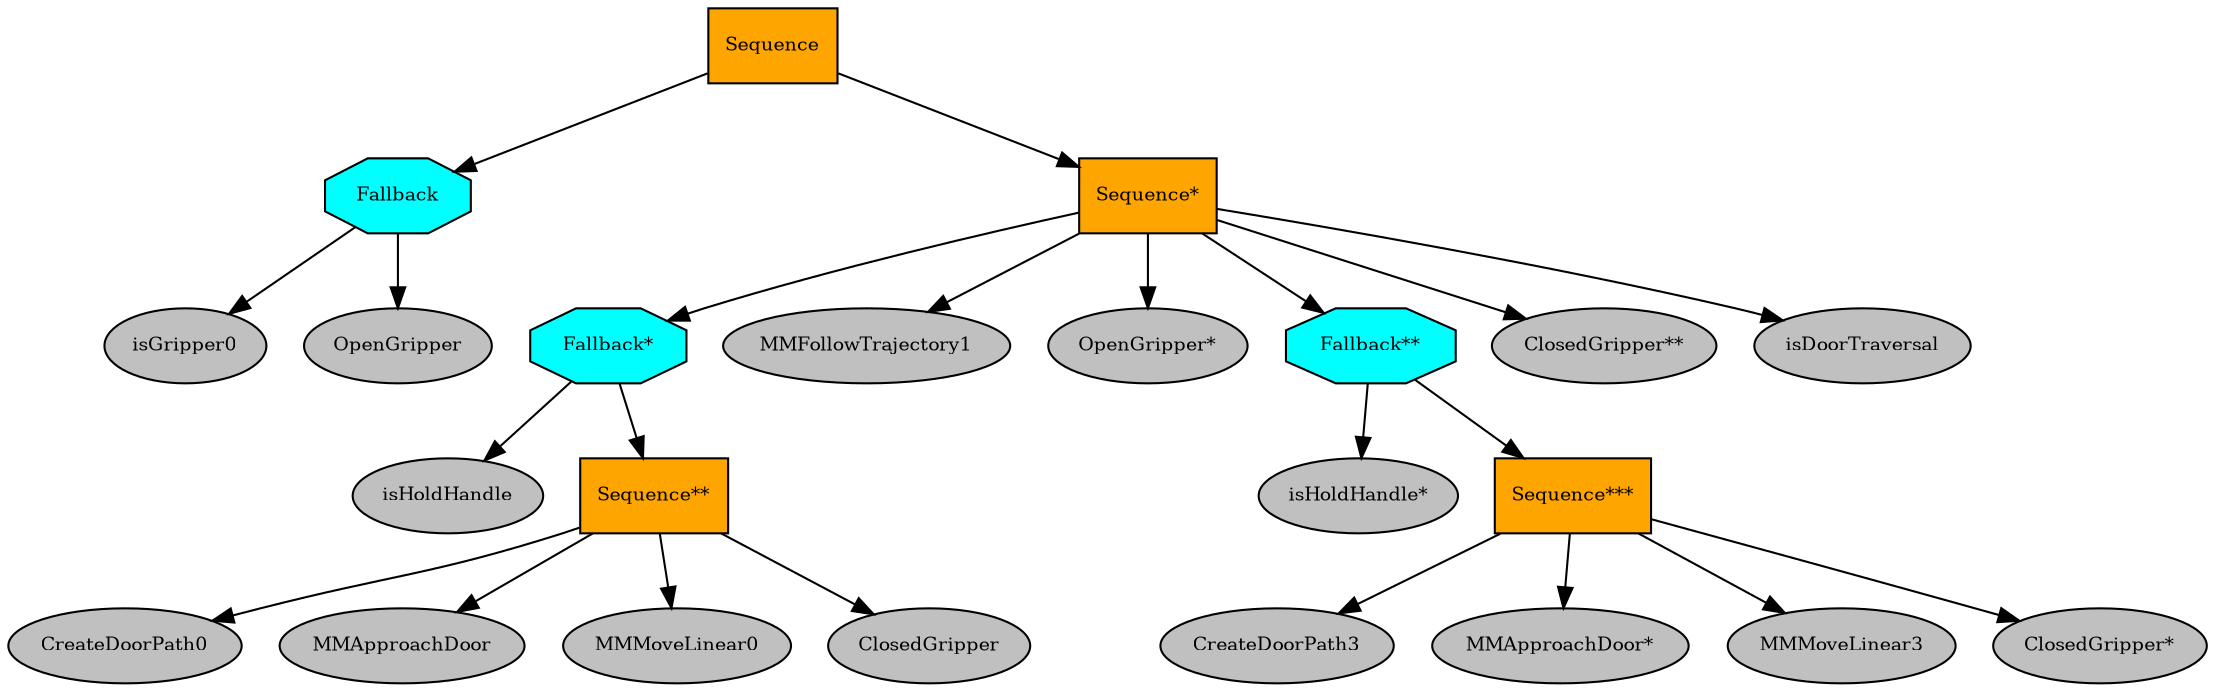 digraph pastafarianism {
ordering=out;
graph [fontname="times-roman"];
node [fontname="times-roman"];
edge [fontname="times-roman"];
Sequence [fillcolor=orange, fontcolor=black, fontsize=9, label=Sequence, shape=box, style=filled];
Fallback [fillcolor=cyan, fontcolor=black, fontsize=9, label=Fallback, shape=octagon, style=filled];
Sequence -> Fallback;
isGripper0 [fillcolor=gray, fontcolor=black, fontsize=9, label=isGripper0, shape=ellipse, style=filled];
Fallback -> isGripper0;
OpenGripper [fillcolor=gray, fontcolor=black, fontsize=9, label=OpenGripper, shape=ellipse, style=filled];
Fallback -> OpenGripper;
"Sequence*" [fillcolor=orange, fontcolor=black, fontsize=9, label="Sequence*", shape=box, style=filled];
Sequence -> "Sequence*";
"Fallback*" [fillcolor=cyan, fontcolor=black, fontsize=9, label="Fallback*", shape=octagon, style=filled];
"Sequence*" -> "Fallback*";
isHoldHandle [fillcolor=gray, fontcolor=black, fontsize=9, label=isHoldHandle, shape=ellipse, style=filled];
"Fallback*" -> isHoldHandle;
"Sequence**" [fillcolor=orange, fontcolor=black, fontsize=9, label="Sequence**", shape=box, style=filled];
"Fallback*" -> "Sequence**";
CreateDoorPath0 [fillcolor=gray, fontcolor=black, fontsize=9, label=CreateDoorPath0, shape=ellipse, style=filled];
"Sequence**" -> CreateDoorPath0;
MMApproachDoor [fillcolor=gray, fontcolor=black, fontsize=9, label=MMApproachDoor, shape=ellipse, style=filled];
"Sequence**" -> MMApproachDoor;
MMMoveLinear0 [fillcolor=gray, fontcolor=black, fontsize=9, label=MMMoveLinear0, shape=ellipse, style=filled];
"Sequence**" -> MMMoveLinear0;
ClosedGripper [fillcolor=gray, fontcolor=black, fontsize=9, label=ClosedGripper, shape=ellipse, style=filled];
"Sequence**" -> ClosedGripper;
MMFollowTrajectory1 [fillcolor=gray, fontcolor=black, fontsize=9, label=MMFollowTrajectory1, shape=ellipse, style=filled];
"Sequence*" -> MMFollowTrajectory1;
"OpenGripper*" [fillcolor=gray, fontcolor=black, fontsize=9, label="OpenGripper*", shape=ellipse, style=filled];
"Sequence*" -> "OpenGripper*";
"Fallback**" [fillcolor=cyan, fontcolor=black, fontsize=9, label="Fallback**", shape=octagon, style=filled];
"Sequence*" -> "Fallback**";
"isHoldHandle*" [fillcolor=gray, fontcolor=black, fontsize=9, label="isHoldHandle*", shape=ellipse, style=filled];
"Fallback**" -> "isHoldHandle*";
"Sequence***" [fillcolor=orange, fontcolor=black, fontsize=9, label="Sequence***", shape=box, style=filled];
"Fallback**" -> "Sequence***";
CreateDoorPath3 [fillcolor=gray, fontcolor=black, fontsize=9, label=CreateDoorPath3, shape=ellipse, style=filled];
"Sequence***" -> CreateDoorPath3;
"MMApproachDoor*" [fillcolor=gray, fontcolor=black, fontsize=9, label="MMApproachDoor*", shape=ellipse, style=filled];
"Sequence***" -> "MMApproachDoor*";
MMMoveLinear3 [fillcolor=gray, fontcolor=black, fontsize=9, label=MMMoveLinear3, shape=ellipse, style=filled];
"Sequence***" -> MMMoveLinear3;
"ClosedGripper*" [fillcolor=gray, fontcolor=black, fontsize=9, label="ClosedGripper*", shape=ellipse, style=filled];
"Sequence***" -> "ClosedGripper*";
"ClosedGripper**" [fillcolor=gray, fontcolor=black, fontsize=9, label="ClosedGripper**", shape=ellipse, style=filled];
"Sequence*" -> "ClosedGripper**";
isDoorTraversal [fillcolor=gray, fontcolor=black, fontsize=9, label=isDoorTraversal, shape=ellipse, style=filled];
"Sequence*" -> isDoorTraversal;
}
